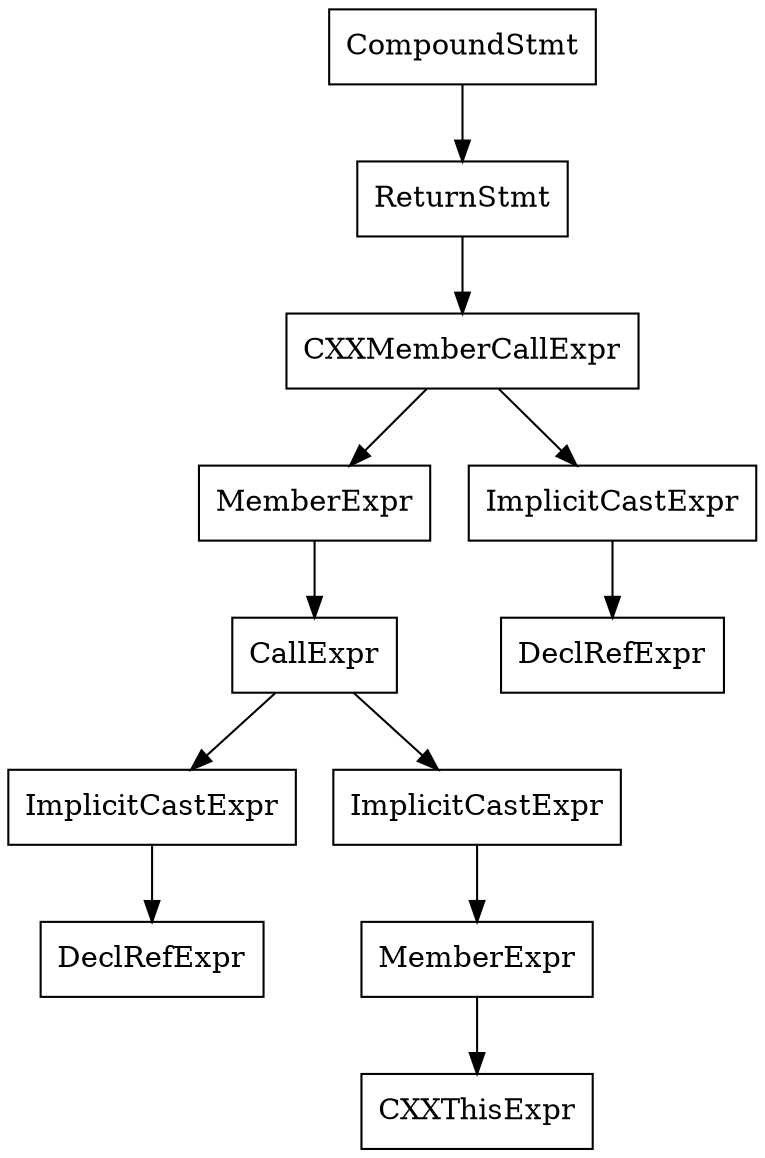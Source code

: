 digraph unnamed {

	Node0x55ac915ece90 [shape=record,label="{CompoundStmt}"];
	Node0x55ac915ece90 -> Node0x55ac915ece80;
	Node0x55ac915ece80 [shape=record,label="{ReturnStmt}"];
	Node0x55ac915ece80 -> Node0x55ac915ece40;
	Node0x55ac915ece40 [shape=record,label="{CXXMemberCallExpr}"];
	Node0x55ac915ece40 -> Node0x55ac915ece10;
	Node0x55ac915ece40 -> Node0x55ac915ece68;
	Node0x55ac915ece10 [shape=record,label="{MemberExpr}"];
	Node0x55ac915ece10 -> Node0x55ac915ecd50;
	Node0x55ac915ecd50 [shape=record,label="{CallExpr}"];
	Node0x55ac915ecd50 -> Node0x55ac915ecd38;
	Node0x55ac915ecd50 -> Node0x55ac915ecd78;
	Node0x55ac915ecd38 [shape=record,label="{ImplicitCastExpr}"];
	Node0x55ac915ecd38 -> Node0x55ac915eccb8;
	Node0x55ac915eccb8 [shape=record,label="{DeclRefExpr}"];
	Node0x55ac915ecd78 [shape=record,label="{ImplicitCastExpr}"];
	Node0x55ac915ecd78 -> Node0x55ac915ec9c8;
	Node0x55ac915ec9c8 [shape=record,label="{MemberExpr}"];
	Node0x55ac915ec9c8 -> Node0x55ac915ec9b8;
	Node0x55ac915ec9b8 [shape=record,label="{CXXThisExpr}"];
	Node0x55ac915ece68 [shape=record,label="{ImplicitCastExpr}"];
	Node0x55ac915ece68 -> Node0x55ac915ecdf0;
	Node0x55ac915ecdf0 [shape=record,label="{DeclRefExpr}"];
}
